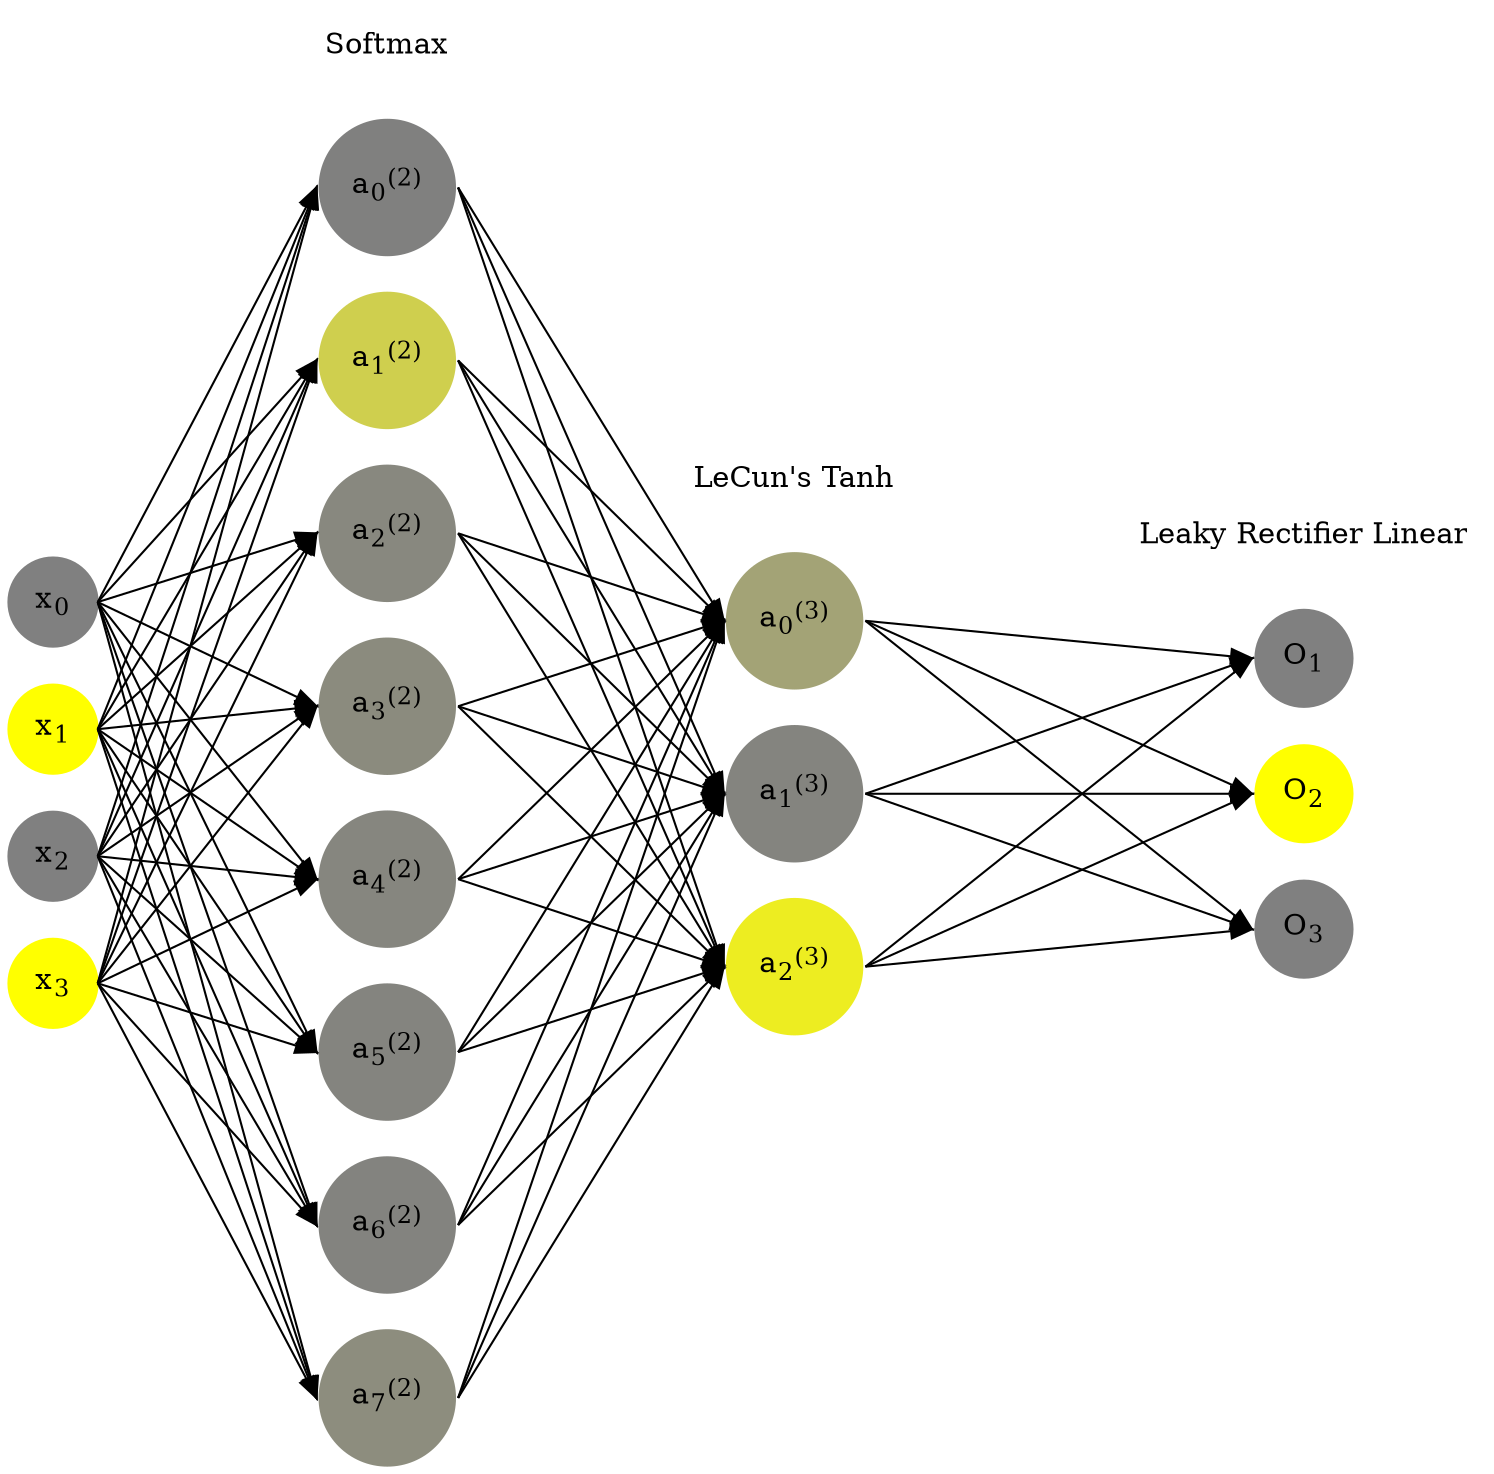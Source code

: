 digraph G {
	rankdir = LR;
	splines=false;
	edge[style=invis];
	ranksep= 1.4;
	{
	node [shape=circle, color="0.1667, 0.0, 0.5", style=filled, fillcolor="0.1667, 0.0, 0.5"];
	x0 [label=<x<sub>0</sub>>];
	}
	{
	node [shape=circle, color="0.1667, 1.0, 1.0", style=filled, fillcolor="0.1667, 1.0, 1.0"];
	x1 [label=<x<sub>1</sub>>];
	}
	{
	node [shape=circle, color="0.1667, 0.0, 0.5", style=filled, fillcolor="0.1667, 0.0, 0.5"];
	x2 [label=<x<sub>2</sub>>];
	}
	{
	node [shape=circle, color="0.1667, 1.0, 1.0", style=filled, fillcolor="0.1667, 1.0, 1.0"];
	x3 [label=<x<sub>3</sub>>];
	}
	{
	node [shape=circle, color="0.1667, 0.003844, 0.501922", style=filled, fillcolor="0.1667, 0.003844, 0.501922"];
	a02 [label=<a<sub>0</sub><sup>(2)</sup>>];
	}
	{
	node [shape=circle, color="0.1667, 0.619623, 0.809812", style=filled, fillcolor="0.1667, 0.619623, 0.809812"];
	a12 [label=<a<sub>1</sub><sup>(2)</sup>>];
	}
	{
	node [shape=circle, color="0.1667, 0.064893, 0.532447", style=filled, fillcolor="0.1667, 0.064893, 0.532447"];
	a22 [label=<a<sub>2</sub><sup>(2)</sup>>];
	}
	{
	node [shape=circle, color="0.1667, 0.093162, 0.546581", style=filled, fillcolor="0.1667, 0.093162, 0.546581"];
	a32 [label=<a<sub>3</sub><sup>(2)</sup>>];
	}
	{
	node [shape=circle, color="0.1667, 0.050934, 0.525467", style=filled, fillcolor="0.1667, 0.050934, 0.525467"];
	a42 [label=<a<sub>4</sub><sup>(2)</sup>>];
	}
	{
	node [shape=circle, color="0.1667, 0.035913, 0.517957", style=filled, fillcolor="0.1667, 0.035913, 0.517957"];
	a52 [label=<a<sub>5</sub><sup>(2)</sup>>];
	}
	{
	node [shape=circle, color="0.1667, 0.028146, 0.514073", style=filled, fillcolor="0.1667, 0.028146, 0.514073"];
	a62 [label=<a<sub>6</sub><sup>(2)</sup>>];
	}
	{
	node [shape=circle, color="0.1667, 0.103483, 0.551742", style=filled, fillcolor="0.1667, 0.103483, 0.551742"];
	a72 [label=<a<sub>7</sub><sup>(2)</sup>>];
	}
	{
	node [shape=circle, color="0.1667, 0.276537, 0.638269", style=filled, fillcolor="0.1667, 0.276537, 0.638269"];
	a03 [label=<a<sub>0</sub><sup>(3)</sup>>];
	}
	{
	node [shape=circle, color="0.1667, 0.033671, 0.516835", style=filled, fillcolor="0.1667, 0.033671, 0.516835"];
	a13 [label=<a<sub>1</sub><sup>(3)</sup>>];
	}
	{
	node [shape=circle, color="0.1667, 0.858487, 0.929244", style=filled, fillcolor="0.1667, 0.858487, 0.929244"];
	a23 [label=<a<sub>2</sub><sup>(3)</sup>>];
	}
	{
	node [shape=circle, color="0.1667, 0.0, 0.5", style=filled, fillcolor="0.1667, 0.0, 0.5"];
	O1 [label=<O<sub>1</sub>>];
	}
	{
	node [shape=circle, color="0.1667, 1.0, 1.0", style=filled, fillcolor="0.1667, 1.0, 1.0"];
	O2 [label=<O<sub>2</sub>>];
	}
	{
	node [shape=circle, color="0.1667, 0.0, 0.5", style=filled, fillcolor="0.1667, 0.0, 0.5"];
	O3 [label=<O<sub>3</sub>>];
	}
	{
	rank=same;
	x0->x1->x2->x3;
	}
	{
	rank=same;
	a02->a12->a22->a32->a42->a52->a62->a72;
	}
	{
	rank=same;
	a03->a13->a23;
	}
	{
	rank=same;
	O1->O2->O3;
	}
	l1 [shape=plaintext,label="Softmax"];
	l1->a02;
	{rank=same; l1;a02};
	l2 [shape=plaintext,label="LeCun's Tanh"];
	l2->a03;
	{rank=same; l2;a03};
	l3 [shape=plaintext,label="Leaky Rectifier Linear"];
	l3->O1;
	{rank=same; l3;O1};
edge[style=solid, tailport=e, headport=w];
	{x0;x1;x2;x3} -> {a02;a12;a22;a32;a42;a52;a62;a72};
	{a02;a12;a22;a32;a42;a52;a62;a72} -> {a03;a13;a23};
	{a03;a13;a23} -> {O1,O2,O3};
}